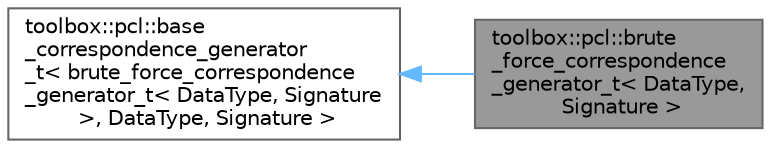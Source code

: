digraph "toolbox::pcl::brute_force_correspondence_generator_t&lt; DataType, Signature &gt;"
{
 // LATEX_PDF_SIZE
  bgcolor="transparent";
  edge [fontname=Helvetica,fontsize=10,labelfontname=Helvetica,labelfontsize=10];
  node [fontname=Helvetica,fontsize=10,shape=box,height=0.2,width=0.4];
  rankdir="LR";
  Node1 [id="Node000001",label="toolbox::pcl::brute\l_force_correspondence\l_generator_t\< DataType,\l Signature \>",height=0.2,width=0.4,color="gray40", fillcolor="grey60", style="filled", fontcolor="black",tooltip="暴力搜索对应点生成器 / Brute-force correspondence generator"];
  Node2 -> Node1 [id="edge1_Node000001_Node000002",dir="back",color="steelblue1",style="solid",tooltip=" "];
  Node2 [id="Node000002",label="toolbox::pcl::base\l_correspondence_generator\l_t\< brute_force_correspondence\l_generator_t\< DataType, Signature\l \>, DataType, Signature \>",height=0.2,width=0.4,color="gray40", fillcolor="white", style="filled",URL="$classtoolbox_1_1pcl_1_1base__correspondence__generator__t.html",tooltip=" "];
}
